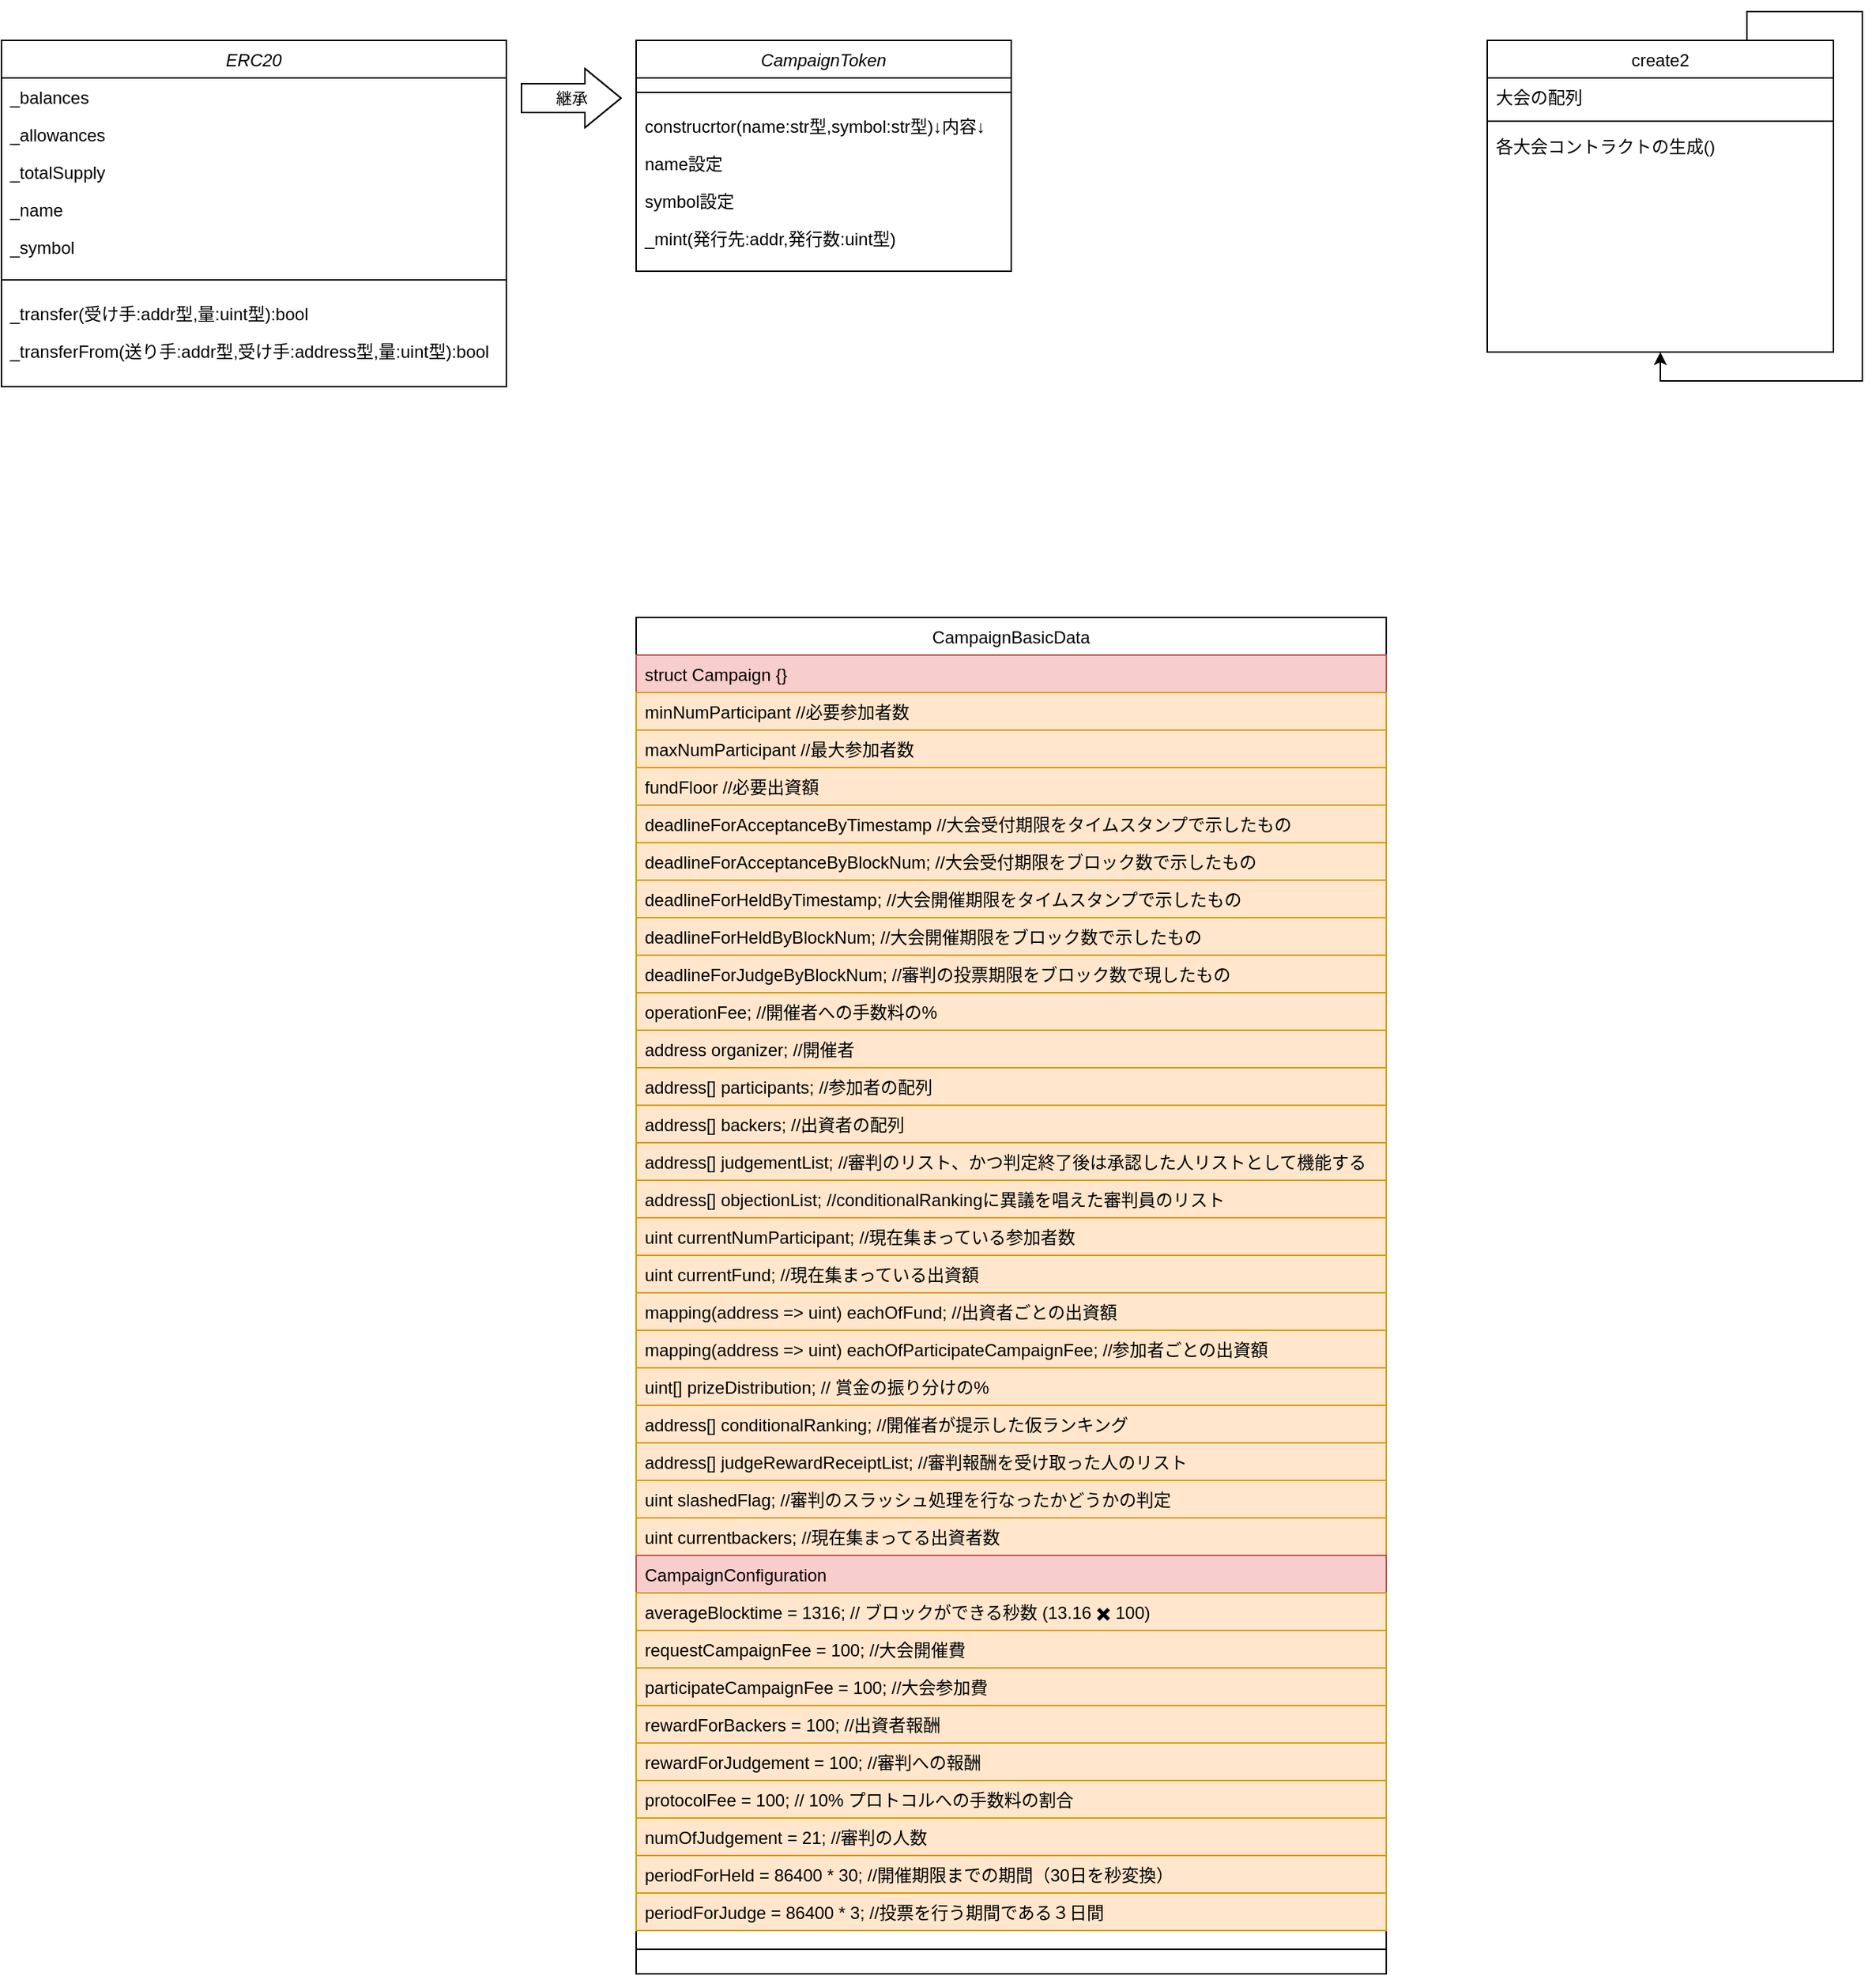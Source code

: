 <mxfile version="16.4.5" type="github">
  <diagram id="C5RBs43oDa-KdzZeNtuy" name="Page-1">
    <mxGraphModel dx="1306" dy="675" grid="1" gridSize="10" guides="1" tooltips="1" connect="1" arrows="1" fold="1" page="1" pageScale="1" pageWidth="583" pageHeight="827" math="0" shadow="0">
      <root>
        <mxCell id="WIyWlLk6GJQsqaUBKTNV-0" />
        <mxCell id="WIyWlLk6GJQsqaUBKTNV-1" parent="WIyWlLk6GJQsqaUBKTNV-0" />
        <mxCell id="zkfFHV4jXpPFQw0GAbJ--0" value="CampaignToken" style="swimlane;fontStyle=2;align=center;verticalAlign=top;childLayout=stackLayout;horizontal=1;startSize=26;horizontalStack=0;resizeParent=1;resizeLast=0;collapsible=1;marginBottom=0;rounded=0;shadow=0;strokeWidth=1;" parent="WIyWlLk6GJQsqaUBKTNV-1" vertex="1">
          <mxGeometry x="480" y="40" width="260" height="160" as="geometry">
            <mxRectangle x="230" y="140" width="160" height="26" as="alternateBounds" />
          </mxGeometry>
        </mxCell>
        <mxCell id="zkfFHV4jXpPFQw0GAbJ--4" value="" style="line;html=1;strokeWidth=1;align=left;verticalAlign=middle;spacingTop=-1;spacingLeft=3;spacingRight=3;rotatable=0;labelPosition=right;points=[];portConstraint=eastwest;" parent="zkfFHV4jXpPFQw0GAbJ--0" vertex="1">
          <mxGeometry y="26" width="260" height="20" as="geometry" />
        </mxCell>
        <mxCell id="sXOqod5YsUQpEIznUET0-0" value="construcrtor(name:str型,symbol:str型)↓内容↓" style="text;align=left;verticalAlign=top;spacingLeft=4;spacingRight=4;overflow=hidden;rotatable=0;points=[[0,0.5],[1,0.5]];portConstraint=eastwest;" vertex="1" parent="zkfFHV4jXpPFQw0GAbJ--0">
          <mxGeometry y="46" width="260" height="26" as="geometry" />
        </mxCell>
        <mxCell id="sXOqod5YsUQpEIznUET0-14" value="name設定" style="text;align=left;verticalAlign=top;spacingLeft=4;spacingRight=4;overflow=hidden;rotatable=0;points=[[0,0.5],[1,0.5]];portConstraint=eastwest;" vertex="1" parent="zkfFHV4jXpPFQw0GAbJ--0">
          <mxGeometry y="72" width="260" height="26" as="geometry" />
        </mxCell>
        <mxCell id="sXOqod5YsUQpEIznUET0-15" value="symbol設定" style="text;align=left;verticalAlign=top;spacingLeft=4;spacingRight=4;overflow=hidden;rotatable=0;points=[[0,0.5],[1,0.5]];portConstraint=eastwest;" vertex="1" parent="zkfFHV4jXpPFQw0GAbJ--0">
          <mxGeometry y="98" width="260" height="26" as="geometry" />
        </mxCell>
        <mxCell id="sXOqod5YsUQpEIznUET0-16" value="_mint(発行先:addr,発行数:uint型)" style="text;align=left;verticalAlign=top;spacingLeft=4;spacingRight=4;overflow=hidden;rotatable=0;points=[[0,0.5],[1,0.5]];portConstraint=eastwest;" vertex="1" parent="zkfFHV4jXpPFQw0GAbJ--0">
          <mxGeometry y="124" width="260" height="26" as="geometry" />
        </mxCell>
        <mxCell id="zkfFHV4jXpPFQw0GAbJ--17" value="create2" style="swimlane;fontStyle=0;align=center;verticalAlign=top;childLayout=stackLayout;horizontal=1;startSize=26;horizontalStack=0;resizeParent=1;resizeLast=0;collapsible=1;marginBottom=0;rounded=0;shadow=0;strokeWidth=1;" parent="WIyWlLk6GJQsqaUBKTNV-1" vertex="1">
          <mxGeometry x="1070" y="40" width="240" height="216" as="geometry">
            <mxRectangle x="550" y="140" width="160" height="26" as="alternateBounds" />
          </mxGeometry>
        </mxCell>
        <mxCell id="zkfFHV4jXpPFQw0GAbJ--18" value="大会の配列" style="text;align=left;verticalAlign=top;spacingLeft=4;spacingRight=4;overflow=hidden;rotatable=0;points=[[0,0.5],[1,0.5]];portConstraint=eastwest;" parent="zkfFHV4jXpPFQw0GAbJ--17" vertex="1">
          <mxGeometry y="26" width="240" height="26" as="geometry" />
        </mxCell>
        <mxCell id="zkfFHV4jXpPFQw0GAbJ--23" value="" style="line;html=1;strokeWidth=1;align=left;verticalAlign=middle;spacingTop=-1;spacingLeft=3;spacingRight=3;rotatable=0;labelPosition=right;points=[];portConstraint=eastwest;" parent="zkfFHV4jXpPFQw0GAbJ--17" vertex="1">
          <mxGeometry y="52" width="240" height="8" as="geometry" />
        </mxCell>
        <mxCell id="zkfFHV4jXpPFQw0GAbJ--24" value="各大会コントラクトの生成()" style="text;align=left;verticalAlign=top;spacingLeft=4;spacingRight=4;overflow=hidden;rotatable=0;points=[[0,0.5],[1,0.5]];portConstraint=eastwest;" parent="zkfFHV4jXpPFQw0GAbJ--17" vertex="1">
          <mxGeometry y="60" width="240" height="26" as="geometry" />
        </mxCell>
        <mxCell id="sXOqod5YsUQpEIznUET0-1" value="ERC20" style="swimlane;fontStyle=2;align=center;verticalAlign=top;childLayout=stackLayout;horizontal=1;startSize=26;horizontalStack=0;resizeParent=1;resizeLast=0;collapsible=1;marginBottom=0;rounded=0;shadow=0;strokeWidth=1;" vertex="1" parent="WIyWlLk6GJQsqaUBKTNV-1">
          <mxGeometry x="40" y="40" width="350" height="240" as="geometry">
            <mxRectangle x="230" y="140" width="160" height="26" as="alternateBounds" />
          </mxGeometry>
        </mxCell>
        <mxCell id="sXOqod5YsUQpEIznUET0-5" value="_balances" style="text;align=left;verticalAlign=top;spacingLeft=4;spacingRight=4;overflow=hidden;rotatable=0;points=[[0,0.5],[1,0.5]];portConstraint=eastwest;" vertex="1" parent="sXOqod5YsUQpEIznUET0-1">
          <mxGeometry y="26" width="350" height="26" as="geometry" />
        </mxCell>
        <mxCell id="sXOqod5YsUQpEIznUET0-4" value="_allowances" style="text;align=left;verticalAlign=top;spacingLeft=4;spacingRight=4;overflow=hidden;rotatable=0;points=[[0,0.5],[1,0.5]];portConstraint=eastwest;" vertex="1" parent="sXOqod5YsUQpEIznUET0-1">
          <mxGeometry y="52" width="350" height="26" as="geometry" />
        </mxCell>
        <mxCell id="sXOqod5YsUQpEIznUET0-6" value="_totalSupply" style="text;align=left;verticalAlign=top;spacingLeft=4;spacingRight=4;overflow=hidden;rotatable=0;points=[[0,0.5],[1,0.5]];portConstraint=eastwest;" vertex="1" parent="sXOqod5YsUQpEIznUET0-1">
          <mxGeometry y="78" width="350" height="26" as="geometry" />
        </mxCell>
        <mxCell id="sXOqod5YsUQpEIznUET0-7" value="_name" style="text;align=left;verticalAlign=top;spacingLeft=4;spacingRight=4;overflow=hidden;rotatable=0;points=[[0,0.5],[1,0.5]];portConstraint=eastwest;" vertex="1" parent="sXOqod5YsUQpEIznUET0-1">
          <mxGeometry y="104" width="350" height="26" as="geometry" />
        </mxCell>
        <mxCell id="sXOqod5YsUQpEIznUET0-8" value="_symbol" style="text;align=left;verticalAlign=top;spacingLeft=4;spacingRight=4;overflow=hidden;rotatable=0;points=[[0,0.5],[1,0.5]];portConstraint=eastwest;" vertex="1" parent="sXOqod5YsUQpEIznUET0-1">
          <mxGeometry y="130" width="350" height="26" as="geometry" />
        </mxCell>
        <mxCell id="sXOqod5YsUQpEIznUET0-2" value="" style="line;html=1;strokeWidth=1;align=left;verticalAlign=middle;spacingTop=-1;spacingLeft=3;spacingRight=3;rotatable=0;labelPosition=right;points=[];portConstraint=eastwest;" vertex="1" parent="sXOqod5YsUQpEIznUET0-1">
          <mxGeometry y="156" width="350" height="20" as="geometry" />
        </mxCell>
        <mxCell id="sXOqod5YsUQpEIznUET0-11" value="_transfer(受け手:addr型,量:uint型):bool" style="text;align=left;verticalAlign=top;spacingLeft=4;spacingRight=4;overflow=hidden;rotatable=0;points=[[0,0.5],[1,0.5]];portConstraint=eastwest;" vertex="1" parent="sXOqod5YsUQpEIznUET0-1">
          <mxGeometry y="176" width="350" height="26" as="geometry" />
        </mxCell>
        <mxCell id="sXOqod5YsUQpEIznUET0-12" value="_transferFrom(送り手:addr型,受け手:address型,量:uint型):bool" style="text;align=left;verticalAlign=top;spacingLeft=4;spacingRight=4;overflow=hidden;rotatable=0;points=[[0,0.5],[1,0.5]];portConstraint=eastwest;" vertex="1" parent="sXOqod5YsUQpEIznUET0-1">
          <mxGeometry y="202" width="350" height="26" as="geometry" />
        </mxCell>
        <mxCell id="sXOqod5YsUQpEIznUET0-13" value="継承" style="shape=flexArrow;endArrow=classic;html=1;rounded=0;width=20;endSize=8;" edge="1" parent="WIyWlLk6GJQsqaUBKTNV-1">
          <mxGeometry width="50" height="50" relative="1" as="geometry">
            <mxPoint x="400" y="80" as="sourcePoint" />
            <mxPoint x="470" y="80" as="targetPoint" />
            <Array as="points">
              <mxPoint x="430" y="80" />
            </Array>
          </mxGeometry>
        </mxCell>
        <mxCell id="sXOqod5YsUQpEIznUET0-17" value="CampaignBasicData" style="swimlane;fontStyle=0;align=center;verticalAlign=top;childLayout=stackLayout;horizontal=1;startSize=26;horizontalStack=0;resizeParent=1;resizeLast=0;collapsible=1;marginBottom=0;rounded=0;shadow=0;strokeWidth=1;" vertex="1" parent="WIyWlLk6GJQsqaUBKTNV-1">
          <mxGeometry x="480" y="440" width="520" height="940" as="geometry">
            <mxRectangle x="550" y="140" width="160" height="26" as="alternateBounds" />
          </mxGeometry>
        </mxCell>
        <mxCell id="sXOqod5YsUQpEIznUET0-56" value="struct Campaign {}" style="text;align=left;verticalAlign=top;spacingLeft=4;spacingRight=4;overflow=hidden;rotatable=0;points=[[0,0.5],[1,0.5]];portConstraint=eastwest;fillColor=#f8cecc;strokeColor=#b85450;" vertex="1" parent="sXOqod5YsUQpEIznUET0-17">
          <mxGeometry y="26" width="520" height="26" as="geometry" />
        </mxCell>
        <mxCell id="sXOqod5YsUQpEIznUET0-18" value="minNumParticipant //必要参加者数" style="text;align=left;verticalAlign=top;spacingLeft=4;spacingRight=4;overflow=hidden;rotatable=0;points=[[0,0.5],[1,0.5]];portConstraint=eastwest;fillColor=#ffe6cc;strokeColor=#d79b00;" vertex="1" parent="sXOqod5YsUQpEIznUET0-17">
          <mxGeometry y="52" width="520" height="26" as="geometry" />
        </mxCell>
        <mxCell id="sXOqod5YsUQpEIznUET0-21" value="maxNumParticipant //最大参加者数" style="text;align=left;verticalAlign=top;spacingLeft=4;spacingRight=4;overflow=hidden;rotatable=0;points=[[0,0.5],[1,0.5]];portConstraint=eastwest;fillColor=#ffe6cc;strokeColor=#d79b00;" vertex="1" parent="sXOqod5YsUQpEIznUET0-17">
          <mxGeometry y="78" width="520" height="26" as="geometry" />
        </mxCell>
        <mxCell id="sXOqod5YsUQpEIznUET0-22" value="fundFloor //必要出資額" style="text;align=left;verticalAlign=top;spacingLeft=4;spacingRight=4;overflow=hidden;rotatable=0;points=[[0,0.5],[1,0.5]];portConstraint=eastwest;fillColor=#ffe6cc;strokeColor=#d79b00;" vertex="1" parent="sXOqod5YsUQpEIznUET0-17">
          <mxGeometry y="104" width="520" height="26" as="geometry" />
        </mxCell>
        <mxCell id="sXOqod5YsUQpEIznUET0-23" value="deadlineForAcceptanceByTimestamp //大会受付期限をタイムスタンプで示したもの" style="text;align=left;verticalAlign=top;spacingLeft=4;spacingRight=4;overflow=hidden;rotatable=0;points=[[0,0.5],[1,0.5]];portConstraint=eastwest;fillColor=#ffe6cc;strokeColor=#d79b00;" vertex="1" parent="sXOqod5YsUQpEIznUET0-17">
          <mxGeometry y="130" width="520" height="26" as="geometry" />
        </mxCell>
        <mxCell id="sXOqod5YsUQpEIznUET0-24" value="deadlineForAcceptanceByBlockNum; //大会受付期限をブロック数で示したもの" style="text;align=left;verticalAlign=top;spacingLeft=4;spacingRight=4;overflow=hidden;rotatable=0;points=[[0,0.5],[1,0.5]];portConstraint=eastwest;fillColor=#ffe6cc;strokeColor=#d79b00;" vertex="1" parent="sXOqod5YsUQpEIznUET0-17">
          <mxGeometry y="156" width="520" height="26" as="geometry" />
        </mxCell>
        <mxCell id="sXOqod5YsUQpEIznUET0-25" value="deadlineForHeldByTimestamp; //大会開催期限をタイムスタンプで示したもの" style="text;align=left;verticalAlign=top;spacingLeft=4;spacingRight=4;overflow=hidden;rotatable=0;points=[[0,0.5],[1,0.5]];portConstraint=eastwest;fillColor=#ffe6cc;strokeColor=#d79b00;" vertex="1" parent="sXOqod5YsUQpEIznUET0-17">
          <mxGeometry y="182" width="520" height="26" as="geometry" />
        </mxCell>
        <mxCell id="sXOqod5YsUQpEIznUET0-26" value="deadlineForHeldByBlockNum; //大会開催期限をブロック数で示したもの" style="text;align=left;verticalAlign=top;spacingLeft=4;spacingRight=4;overflow=hidden;rotatable=0;points=[[0,0.5],[1,0.5]];portConstraint=eastwest;fillColor=#ffe6cc;strokeColor=#d79b00;" vertex="1" parent="sXOqod5YsUQpEIznUET0-17">
          <mxGeometry y="208" width="520" height="26" as="geometry" />
        </mxCell>
        <mxCell id="sXOqod5YsUQpEIznUET0-27" value="deadlineForJudgeByBlockNum; //審判の投票期限をブロック数で現したもの" style="text;align=left;verticalAlign=top;spacingLeft=4;spacingRight=4;overflow=hidden;rotatable=0;points=[[0,0.5],[1,0.5]];portConstraint=eastwest;fillColor=#ffe6cc;strokeColor=#d79b00;" vertex="1" parent="sXOqod5YsUQpEIznUET0-17">
          <mxGeometry y="234" width="520" height="26" as="geometry" />
        </mxCell>
        <mxCell id="sXOqod5YsUQpEIznUET0-28" value="operationFee; //開催者への手数料の%" style="text;align=left;verticalAlign=top;spacingLeft=4;spacingRight=4;overflow=hidden;rotatable=0;points=[[0,0.5],[1,0.5]];portConstraint=eastwest;fillColor=#ffe6cc;strokeColor=#d79b00;" vertex="1" parent="sXOqod5YsUQpEIznUET0-17">
          <mxGeometry y="260" width="520" height="26" as="geometry" />
        </mxCell>
        <mxCell id="sXOqod5YsUQpEIznUET0-29" value="address organizer; //開催者" style="text;align=left;verticalAlign=top;spacingLeft=4;spacingRight=4;overflow=hidden;rotatable=0;points=[[0,0.5],[1,0.5]];portConstraint=eastwest;fillColor=#ffe6cc;strokeColor=#d79b00;" vertex="1" parent="sXOqod5YsUQpEIznUET0-17">
          <mxGeometry y="286" width="520" height="26" as="geometry" />
        </mxCell>
        <mxCell id="sXOqod5YsUQpEIznUET0-30" value="address[] participants; //参加者の配列" style="text;align=left;verticalAlign=top;spacingLeft=4;spacingRight=4;overflow=hidden;rotatable=0;points=[[0,0.5],[1,0.5]];portConstraint=eastwest;fillColor=#ffe6cc;strokeColor=#d79b00;" vertex="1" parent="sXOqod5YsUQpEIznUET0-17">
          <mxGeometry y="312" width="520" height="26" as="geometry" />
        </mxCell>
        <mxCell id="sXOqod5YsUQpEIznUET0-31" value="address[] backers; //出資者の配列" style="text;align=left;verticalAlign=top;spacingLeft=4;spacingRight=4;overflow=hidden;rotatable=0;points=[[0,0.5],[1,0.5]];portConstraint=eastwest;fillColor=#ffe6cc;strokeColor=#d79b00;" vertex="1" parent="sXOqod5YsUQpEIznUET0-17">
          <mxGeometry y="338" width="520" height="26" as="geometry" />
        </mxCell>
        <mxCell id="sXOqod5YsUQpEIznUET0-32" value="address[] judgementList; //審判のリスト、かつ判定終了後は承認した人リストとして機能する" style="text;align=left;verticalAlign=top;spacingLeft=4;spacingRight=4;overflow=hidden;rotatable=0;points=[[0,0.5],[1,0.5]];portConstraint=eastwest;fillColor=#ffe6cc;strokeColor=#d79b00;" vertex="1" parent="sXOqod5YsUQpEIznUET0-17">
          <mxGeometry y="364" width="520" height="26" as="geometry" />
        </mxCell>
        <mxCell id="sXOqod5YsUQpEIznUET0-33" value="address[] objectionList; //conditionalRankingに異議を唱えた審判員のリスト" style="text;align=left;verticalAlign=top;spacingLeft=4;spacingRight=4;overflow=hidden;rotatable=0;points=[[0,0.5],[1,0.5]];portConstraint=eastwest;fillColor=#ffe6cc;strokeColor=#d79b00;" vertex="1" parent="sXOqod5YsUQpEIznUET0-17">
          <mxGeometry y="390" width="520" height="26" as="geometry" />
        </mxCell>
        <mxCell id="sXOqod5YsUQpEIznUET0-34" value="uint currentNumParticipant; //現在集まっている参加者数" style="text;align=left;verticalAlign=top;spacingLeft=4;spacingRight=4;overflow=hidden;rotatable=0;points=[[0,0.5],[1,0.5]];portConstraint=eastwest;fillColor=#ffe6cc;strokeColor=#d79b00;" vertex="1" parent="sXOqod5YsUQpEIznUET0-17">
          <mxGeometry y="416" width="520" height="26" as="geometry" />
        </mxCell>
        <mxCell id="sXOqod5YsUQpEIznUET0-35" value="uint currentFund; //現在集まっている出資額" style="text;align=left;verticalAlign=top;spacingLeft=4;spacingRight=4;overflow=hidden;rotatable=0;points=[[0,0.5],[1,0.5]];portConstraint=eastwest;fillColor=#ffe6cc;strokeColor=#d79b00;" vertex="1" parent="sXOqod5YsUQpEIznUET0-17">
          <mxGeometry y="442" width="520" height="26" as="geometry" />
        </mxCell>
        <mxCell id="sXOqod5YsUQpEIznUET0-36" value="mapping(address =&gt; uint) eachOfFund; //出資者ごとの出資額" style="text;align=left;verticalAlign=top;spacingLeft=4;spacingRight=4;overflow=hidden;rotatable=0;points=[[0,0.5],[1,0.5]];portConstraint=eastwest;fillColor=#ffe6cc;strokeColor=#d79b00;" vertex="1" parent="sXOqod5YsUQpEIznUET0-17">
          <mxGeometry y="468" width="520" height="26" as="geometry" />
        </mxCell>
        <mxCell id="sXOqod5YsUQpEIznUET0-37" value="mapping(address =&gt; uint) eachOfParticipateCampaignFee; //参加者ごとの出資額" style="text;align=left;verticalAlign=top;spacingLeft=4;spacingRight=4;overflow=hidden;rotatable=0;points=[[0,0.5],[1,0.5]];portConstraint=eastwest;fillColor=#ffe6cc;strokeColor=#d79b00;" vertex="1" parent="sXOqod5YsUQpEIznUET0-17">
          <mxGeometry y="494" width="520" height="26" as="geometry" />
        </mxCell>
        <mxCell id="sXOqod5YsUQpEIznUET0-38" value="uint[] prizeDistribution; // 賞金の振り分けの%" style="text;align=left;verticalAlign=top;spacingLeft=4;spacingRight=4;overflow=hidden;rotatable=0;points=[[0,0.5],[1,0.5]];portConstraint=eastwest;fillColor=#ffe6cc;strokeColor=#d79b00;" vertex="1" parent="sXOqod5YsUQpEIznUET0-17">
          <mxGeometry y="520" width="520" height="26" as="geometry" />
        </mxCell>
        <mxCell id="sXOqod5YsUQpEIznUET0-39" value="address[] conditionalRanking; //開催者が提示した仮ランキング" style="text;align=left;verticalAlign=top;spacingLeft=4;spacingRight=4;overflow=hidden;rotatable=0;points=[[0,0.5],[1,0.5]];portConstraint=eastwest;fillColor=#ffe6cc;strokeColor=#d79b00;" vertex="1" parent="sXOqod5YsUQpEIznUET0-17">
          <mxGeometry y="546" width="520" height="26" as="geometry" />
        </mxCell>
        <mxCell id="sXOqod5YsUQpEIznUET0-40" value="address[] judgeRewardReceiptList; //審判報酬を受け取った人のリスト" style="text;align=left;verticalAlign=top;spacingLeft=4;spacingRight=4;overflow=hidden;rotatable=0;points=[[0,0.5],[1,0.5]];portConstraint=eastwest;fillColor=#ffe6cc;strokeColor=#d79b00;" vertex="1" parent="sXOqod5YsUQpEIznUET0-17">
          <mxGeometry y="572" width="520" height="26" as="geometry" />
        </mxCell>
        <mxCell id="sXOqod5YsUQpEIznUET0-41" value="uint slashedFlag; //審判のスラッシュ処理を行なったかどうかの判定" style="text;align=left;verticalAlign=top;spacingLeft=4;spacingRight=4;overflow=hidden;rotatable=0;points=[[0,0.5],[1,0.5]];portConstraint=eastwest;fillColor=#ffe6cc;strokeColor=#d79b00;" vertex="1" parent="sXOqod5YsUQpEIznUET0-17">
          <mxGeometry y="598" width="520" height="26" as="geometry" />
        </mxCell>
        <mxCell id="sXOqod5YsUQpEIznUET0-42" value="uint currentbackers; //現在集まってる出資者数" style="text;align=left;verticalAlign=top;spacingLeft=4;spacingRight=4;overflow=hidden;rotatable=0;points=[[0,0.5],[1,0.5]];portConstraint=eastwest;fillColor=#ffe6cc;strokeColor=#d79b00;" vertex="1" parent="sXOqod5YsUQpEIznUET0-17">
          <mxGeometry y="624" width="520" height="26" as="geometry" />
        </mxCell>
        <mxCell id="sXOqod5YsUQpEIznUET0-57" value="CampaignConfiguration" style="text;align=left;verticalAlign=top;spacingLeft=4;spacingRight=4;overflow=hidden;rotatable=0;points=[[0,0.5],[1,0.5]];portConstraint=eastwest;fillColor=#f8cecc;strokeColor=#b85450;" vertex="1" parent="sXOqod5YsUQpEIznUET0-17">
          <mxGeometry y="650" width="520" height="26" as="geometry" />
        </mxCell>
        <mxCell id="sXOqod5YsUQpEIznUET0-58" value="averageBlocktime = 1316; // ブロックができる秒数 (13.16 ✖️ 100)" style="text;align=left;verticalAlign=top;spacingLeft=4;spacingRight=4;overflow=hidden;rotatable=0;points=[[0,0.5],[1,0.5]];portConstraint=eastwest;fillColor=#ffe6cc;strokeColor=#d79b00;" vertex="1" parent="sXOqod5YsUQpEIznUET0-17">
          <mxGeometry y="676" width="520" height="26" as="geometry" />
        </mxCell>
        <mxCell id="sXOqod5YsUQpEIznUET0-59" value="requestCampaignFee = 100; //大会開催費" style="text;align=left;verticalAlign=top;spacingLeft=4;spacingRight=4;overflow=hidden;rotatable=0;points=[[0,0.5],[1,0.5]];portConstraint=eastwest;fillColor=#ffe6cc;strokeColor=#d79b00;" vertex="1" parent="sXOqod5YsUQpEIznUET0-17">
          <mxGeometry y="702" width="520" height="26" as="geometry" />
        </mxCell>
        <mxCell id="sXOqod5YsUQpEIznUET0-60" value="participateCampaignFee = 100; //大会参加費" style="text;align=left;verticalAlign=top;spacingLeft=4;spacingRight=4;overflow=hidden;rotatable=0;points=[[0,0.5],[1,0.5]];portConstraint=eastwest;fillColor=#ffe6cc;strokeColor=#d79b00;" vertex="1" parent="sXOqod5YsUQpEIznUET0-17">
          <mxGeometry y="728" width="520" height="26" as="geometry" />
        </mxCell>
        <mxCell id="sXOqod5YsUQpEIznUET0-61" value="rewardForBackers = 100; //出資者報酬" style="text;align=left;verticalAlign=top;spacingLeft=4;spacingRight=4;overflow=hidden;rotatable=0;points=[[0,0.5],[1,0.5]];portConstraint=eastwest;fillColor=#ffe6cc;strokeColor=#d79b00;" vertex="1" parent="sXOqod5YsUQpEIznUET0-17">
          <mxGeometry y="754" width="520" height="26" as="geometry" />
        </mxCell>
        <mxCell id="sXOqod5YsUQpEIznUET0-62" value="rewardForJudgement = 100; //審判への報酬" style="text;align=left;verticalAlign=top;spacingLeft=4;spacingRight=4;overflow=hidden;rotatable=0;points=[[0,0.5],[1,0.5]];portConstraint=eastwest;fillColor=#ffe6cc;strokeColor=#d79b00;" vertex="1" parent="sXOqod5YsUQpEIznUET0-17">
          <mxGeometry y="780" width="520" height="26" as="geometry" />
        </mxCell>
        <mxCell id="sXOqod5YsUQpEIznUET0-63" value="protocolFee = 100; // 10% プロトコルへの手数料の割合" style="text;align=left;verticalAlign=top;spacingLeft=4;spacingRight=4;overflow=hidden;rotatable=0;points=[[0,0.5],[1,0.5]];portConstraint=eastwest;fillColor=#ffe6cc;strokeColor=#d79b00;" vertex="1" parent="sXOqod5YsUQpEIznUET0-17">
          <mxGeometry y="806" width="520" height="26" as="geometry" />
        </mxCell>
        <mxCell id="sXOqod5YsUQpEIznUET0-64" value="numOfJudgement = 21; //審判の人数" style="text;align=left;verticalAlign=top;spacingLeft=4;spacingRight=4;overflow=hidden;rotatable=0;points=[[0,0.5],[1,0.5]];portConstraint=eastwest;fillColor=#ffe6cc;strokeColor=#d79b00;" vertex="1" parent="sXOqod5YsUQpEIznUET0-17">
          <mxGeometry y="832" width="520" height="26" as="geometry" />
        </mxCell>
        <mxCell id="sXOqod5YsUQpEIznUET0-65" value="periodForHeld = 86400 * 30; //開催期限までの期間（30日を秒変換）" style="text;align=left;verticalAlign=top;spacingLeft=4;spacingRight=4;overflow=hidden;rotatable=0;points=[[0,0.5],[1,0.5]];portConstraint=eastwest;fillColor=#ffe6cc;strokeColor=#d79b00;" vertex="1" parent="sXOqod5YsUQpEIznUET0-17">
          <mxGeometry y="858" width="520" height="26" as="geometry" />
        </mxCell>
        <mxCell id="sXOqod5YsUQpEIznUET0-66" value="periodForJudge = 86400 * 3; //投票を行う期間である３日間" style="text;align=left;verticalAlign=top;spacingLeft=4;spacingRight=4;overflow=hidden;rotatable=0;points=[[0,0.5],[1,0.5]];portConstraint=eastwest;fillColor=#ffe6cc;strokeColor=#d79b00;" vertex="1" parent="sXOqod5YsUQpEIznUET0-17">
          <mxGeometry y="884" width="520" height="26" as="geometry" />
        </mxCell>
        <mxCell id="sXOqod5YsUQpEIznUET0-19" value="" style="line;html=1;strokeWidth=1;align=left;verticalAlign=middle;spacingTop=-1;spacingLeft=3;spacingRight=3;rotatable=0;labelPosition=right;points=[];portConstraint=eastwest;" vertex="1" parent="sXOqod5YsUQpEIznUET0-17">
          <mxGeometry y="910" width="520" height="26" as="geometry" />
        </mxCell>
        <mxCell id="sXOqod5YsUQpEIznUET0-43" style="edgeStyle=orthogonalEdgeStyle;rounded=0;orthogonalLoop=1;jettySize=auto;html=1;exitX=0.75;exitY=0;exitDx=0;exitDy=0;" edge="1" parent="WIyWlLk6GJQsqaUBKTNV-1" source="zkfFHV4jXpPFQw0GAbJ--17" target="zkfFHV4jXpPFQw0GAbJ--17">
          <mxGeometry relative="1" as="geometry" />
        </mxCell>
      </root>
    </mxGraphModel>
  </diagram>
</mxfile>
